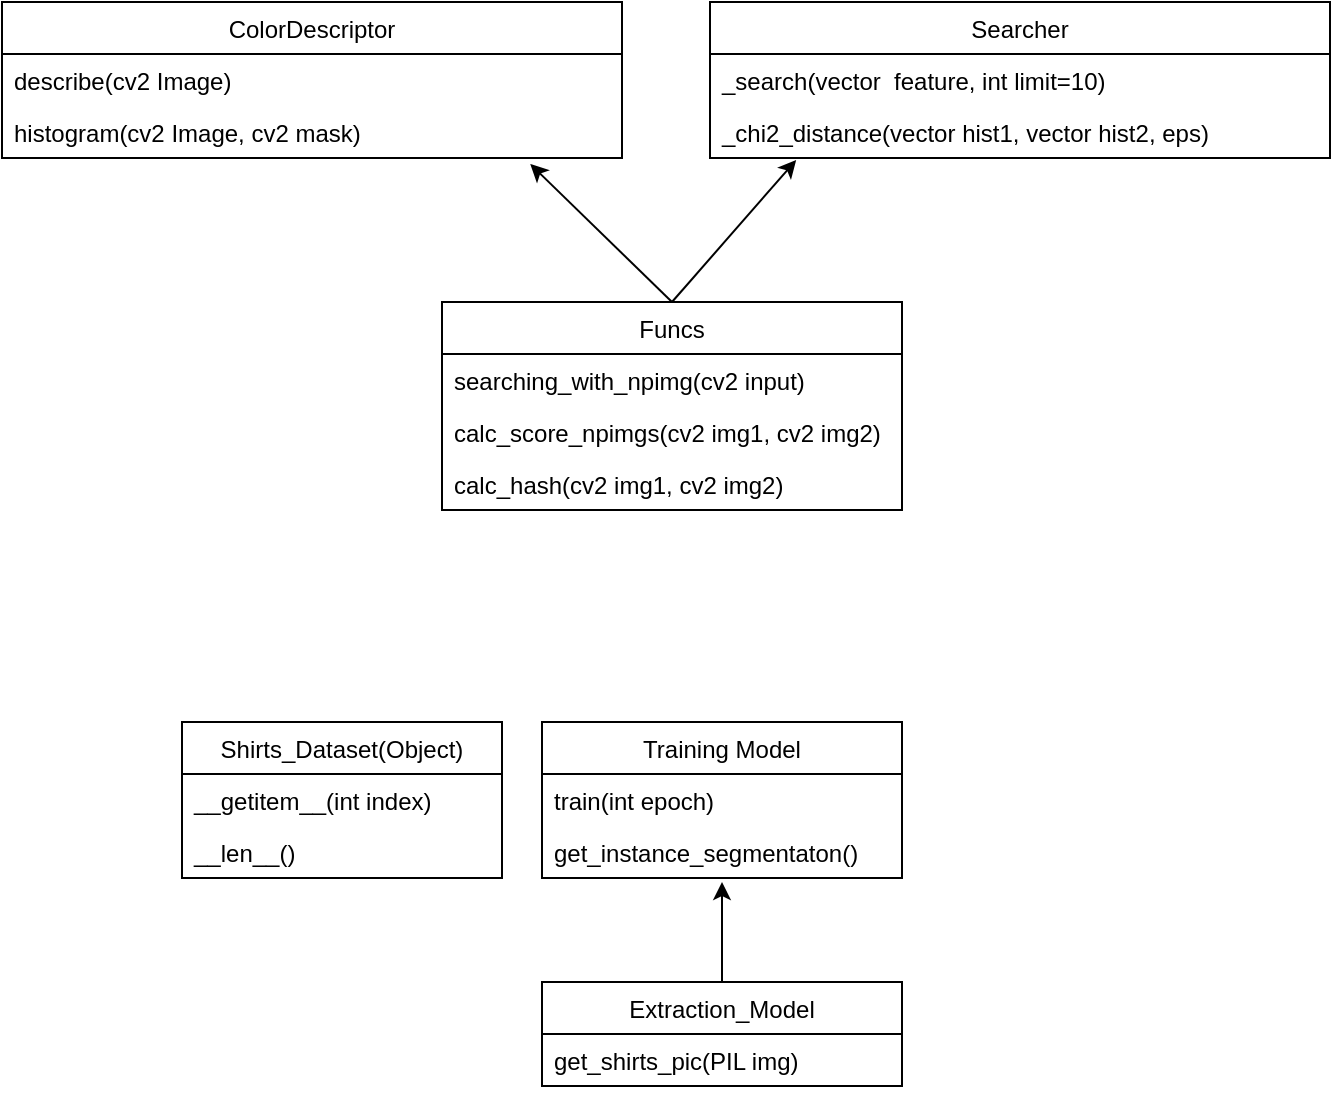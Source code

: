 <mxfile version="14.7.6" type="github">
  <diagram id="C5RBs43oDa-KdzZeNtuy" name="Page-1">
    <mxGraphModel dx="2000" dy="1162" grid="1" gridSize="10" guides="1" tooltips="1" connect="1" arrows="1" fold="1" page="1" pageScale="1" pageWidth="827" pageHeight="1169" math="0" shadow="0">
      <root>
        <mxCell id="WIyWlLk6GJQsqaUBKTNV-0" />
        <mxCell id="WIyWlLk6GJQsqaUBKTNV-1" parent="WIyWlLk6GJQsqaUBKTNV-0" />
        <mxCell id="3C_X9C0Oyn_ExHCjEzzd-2" value="ColorDescriptor" style="swimlane;fontStyle=0;childLayout=stackLayout;horizontal=1;startSize=26;horizontalStack=0;resizeParent=1;resizeParentMax=0;resizeLast=0;collapsible=1;marginBottom=0;" vertex="1" parent="WIyWlLk6GJQsqaUBKTNV-1">
          <mxGeometry x="40" y="30" width="310" height="78" as="geometry" />
        </mxCell>
        <mxCell id="3C_X9C0Oyn_ExHCjEzzd-3" value="describe(cv2 Image)" style="text;strokeColor=none;fillColor=none;align=left;verticalAlign=top;spacingLeft=4;spacingRight=4;overflow=hidden;rotatable=0;points=[[0,0.5],[1,0.5]];portConstraint=eastwest;" vertex="1" parent="3C_X9C0Oyn_ExHCjEzzd-2">
          <mxGeometry y="26" width="310" height="26" as="geometry" />
        </mxCell>
        <mxCell id="3C_X9C0Oyn_ExHCjEzzd-4" value="histogram(cv2 Image, cv2 mask)" style="text;strokeColor=none;fillColor=none;align=left;verticalAlign=top;spacingLeft=4;spacingRight=4;overflow=hidden;rotatable=0;points=[[0,0.5],[1,0.5]];portConstraint=eastwest;" vertex="1" parent="3C_X9C0Oyn_ExHCjEzzd-2">
          <mxGeometry y="52" width="310" height="26" as="geometry" />
        </mxCell>
        <mxCell id="3C_X9C0Oyn_ExHCjEzzd-6" value="Searcher" style="swimlane;fontStyle=0;childLayout=stackLayout;horizontal=1;startSize=26;horizontalStack=0;resizeParent=1;resizeParentMax=0;resizeLast=0;collapsible=1;marginBottom=0;" vertex="1" parent="WIyWlLk6GJQsqaUBKTNV-1">
          <mxGeometry x="394" y="30" width="310" height="78" as="geometry" />
        </mxCell>
        <mxCell id="3C_X9C0Oyn_ExHCjEzzd-7" value="_search(vector  feature, int limit=10)" style="text;strokeColor=none;fillColor=none;align=left;verticalAlign=top;spacingLeft=4;spacingRight=4;overflow=hidden;rotatable=0;points=[[0,0.5],[1,0.5]];portConstraint=eastwest;" vertex="1" parent="3C_X9C0Oyn_ExHCjEzzd-6">
          <mxGeometry y="26" width="310" height="26" as="geometry" />
        </mxCell>
        <mxCell id="3C_X9C0Oyn_ExHCjEzzd-8" value="_chi2_distance(vector hist1, vector hist2, eps)" style="text;strokeColor=none;fillColor=none;align=left;verticalAlign=top;spacingLeft=4;spacingRight=4;overflow=hidden;rotatable=0;points=[[0,0.5],[1,0.5]];portConstraint=eastwest;" vertex="1" parent="3C_X9C0Oyn_ExHCjEzzd-6">
          <mxGeometry y="52" width="310" height="26" as="geometry" />
        </mxCell>
        <mxCell id="3C_X9C0Oyn_ExHCjEzzd-10" value="Funcs" style="swimlane;fontStyle=0;childLayout=stackLayout;horizontal=1;startSize=26;horizontalStack=0;resizeParent=1;resizeParentMax=0;resizeLast=0;collapsible=1;marginBottom=0;" vertex="1" parent="WIyWlLk6GJQsqaUBKTNV-1">
          <mxGeometry x="260" y="180" width="230" height="104" as="geometry" />
        </mxCell>
        <mxCell id="3C_X9C0Oyn_ExHCjEzzd-11" value="searching_with_npimg(cv2 input)" style="text;strokeColor=none;fillColor=none;align=left;verticalAlign=top;spacingLeft=4;spacingRight=4;overflow=hidden;rotatable=0;points=[[0,0.5],[1,0.5]];portConstraint=eastwest;" vertex="1" parent="3C_X9C0Oyn_ExHCjEzzd-10">
          <mxGeometry y="26" width="230" height="26" as="geometry" />
        </mxCell>
        <mxCell id="3C_X9C0Oyn_ExHCjEzzd-12" value="calc_score_npimgs(cv2 img1, cv2 img2)" style="text;strokeColor=none;fillColor=none;align=left;verticalAlign=top;spacingLeft=4;spacingRight=4;overflow=hidden;rotatable=0;points=[[0,0.5],[1,0.5]];portConstraint=eastwest;" vertex="1" parent="3C_X9C0Oyn_ExHCjEzzd-10">
          <mxGeometry y="52" width="230" height="26" as="geometry" />
        </mxCell>
        <mxCell id="3C_X9C0Oyn_ExHCjEzzd-13" value="calc_hash(cv2 img1, cv2 img2)" style="text;strokeColor=none;fillColor=none;align=left;verticalAlign=top;spacingLeft=4;spacingRight=4;overflow=hidden;rotatable=0;points=[[0,0.5],[1,0.5]];portConstraint=eastwest;" vertex="1" parent="3C_X9C0Oyn_ExHCjEzzd-10">
          <mxGeometry y="78" width="230" height="26" as="geometry" />
        </mxCell>
        <mxCell id="3C_X9C0Oyn_ExHCjEzzd-17" value="" style="endArrow=classic;html=1;exitX=0.5;exitY=0;exitDx=0;exitDy=0;entryX=0.139;entryY=1.038;entryDx=0;entryDy=0;entryPerimeter=0;" edge="1" parent="WIyWlLk6GJQsqaUBKTNV-1" source="3C_X9C0Oyn_ExHCjEzzd-10" target="3C_X9C0Oyn_ExHCjEzzd-8">
          <mxGeometry width="50" height="50" relative="1" as="geometry">
            <mxPoint x="394" y="334" as="sourcePoint" />
            <mxPoint x="444" y="284" as="targetPoint" />
          </mxGeometry>
        </mxCell>
        <mxCell id="3C_X9C0Oyn_ExHCjEzzd-18" value="" style="endArrow=classic;html=1;exitX=0.5;exitY=0;exitDx=0;exitDy=0;entryX=0.852;entryY=1.115;entryDx=0;entryDy=0;entryPerimeter=0;" edge="1" parent="WIyWlLk6GJQsqaUBKTNV-1" source="3C_X9C0Oyn_ExHCjEzzd-10" target="3C_X9C0Oyn_ExHCjEzzd-4">
          <mxGeometry width="50" height="50" relative="1" as="geometry">
            <mxPoint x="340" y="370" as="sourcePoint" />
            <mxPoint x="390" y="320" as="targetPoint" />
          </mxGeometry>
        </mxCell>
        <mxCell id="3C_X9C0Oyn_ExHCjEzzd-19" value="Extraction_Model" style="swimlane;fontStyle=0;childLayout=stackLayout;horizontal=1;startSize=26;horizontalStack=0;resizeParent=1;resizeParentMax=0;resizeLast=0;collapsible=1;marginBottom=0;" vertex="1" parent="WIyWlLk6GJQsqaUBKTNV-1">
          <mxGeometry x="310" y="520" width="180" height="52" as="geometry" />
        </mxCell>
        <mxCell id="3C_X9C0Oyn_ExHCjEzzd-20" value="get_shirts_pic(PIL img)" style="text;strokeColor=none;fillColor=none;align=left;verticalAlign=top;spacingLeft=4;spacingRight=4;overflow=hidden;rotatable=0;points=[[0,0.5],[1,0.5]];portConstraint=eastwest;" vertex="1" parent="3C_X9C0Oyn_ExHCjEzzd-19">
          <mxGeometry y="26" width="180" height="26" as="geometry" />
        </mxCell>
        <mxCell id="3C_X9C0Oyn_ExHCjEzzd-23" value="Shirts_Dataset(Object)" style="swimlane;fontStyle=0;childLayout=stackLayout;horizontal=1;startSize=26;horizontalStack=0;resizeParent=1;resizeParentMax=0;resizeLast=0;collapsible=1;marginBottom=0;" vertex="1" parent="WIyWlLk6GJQsqaUBKTNV-1">
          <mxGeometry x="130" y="390" width="160" height="78" as="geometry" />
        </mxCell>
        <mxCell id="3C_X9C0Oyn_ExHCjEzzd-24" value="__getitem__(int index)" style="text;strokeColor=none;fillColor=none;align=left;verticalAlign=top;spacingLeft=4;spacingRight=4;overflow=hidden;rotatable=0;points=[[0,0.5],[1,0.5]];portConstraint=eastwest;" vertex="1" parent="3C_X9C0Oyn_ExHCjEzzd-23">
          <mxGeometry y="26" width="160" height="26" as="geometry" />
        </mxCell>
        <mxCell id="3C_X9C0Oyn_ExHCjEzzd-25" value="__len__()" style="text;strokeColor=none;fillColor=none;align=left;verticalAlign=top;spacingLeft=4;spacingRight=4;overflow=hidden;rotatable=0;points=[[0,0.5],[1,0.5]];portConstraint=eastwest;" vertex="1" parent="3C_X9C0Oyn_ExHCjEzzd-23">
          <mxGeometry y="52" width="160" height="26" as="geometry" />
        </mxCell>
        <mxCell id="3C_X9C0Oyn_ExHCjEzzd-27" value="Training Model" style="swimlane;fontStyle=0;childLayout=stackLayout;horizontal=1;startSize=26;horizontalStack=0;resizeParent=1;resizeParentMax=0;resizeLast=0;collapsible=1;marginBottom=0;" vertex="1" parent="WIyWlLk6GJQsqaUBKTNV-1">
          <mxGeometry x="310" y="390" width="180" height="78" as="geometry" />
        </mxCell>
        <mxCell id="3C_X9C0Oyn_ExHCjEzzd-28" value="train(int epoch)" style="text;strokeColor=none;fillColor=none;align=left;verticalAlign=top;spacingLeft=4;spacingRight=4;overflow=hidden;rotatable=0;points=[[0,0.5],[1,0.5]];portConstraint=eastwest;" vertex="1" parent="3C_X9C0Oyn_ExHCjEzzd-27">
          <mxGeometry y="26" width="180" height="26" as="geometry" />
        </mxCell>
        <mxCell id="3C_X9C0Oyn_ExHCjEzzd-29" value="get_instance_segmentaton()" style="text;strokeColor=none;fillColor=none;align=left;verticalAlign=top;spacingLeft=4;spacingRight=4;overflow=hidden;rotatable=0;points=[[0,0.5],[1,0.5]];portConstraint=eastwest;" vertex="1" parent="3C_X9C0Oyn_ExHCjEzzd-27">
          <mxGeometry y="52" width="180" height="26" as="geometry" />
        </mxCell>
        <mxCell id="3C_X9C0Oyn_ExHCjEzzd-31" value="" style="endArrow=classic;html=1;exitX=0.5;exitY=0;exitDx=0;exitDy=0;" edge="1" parent="WIyWlLk6GJQsqaUBKTNV-1" source="3C_X9C0Oyn_ExHCjEzzd-19">
          <mxGeometry width="50" height="50" relative="1" as="geometry">
            <mxPoint x="350" y="610" as="sourcePoint" />
            <mxPoint x="400" y="470" as="targetPoint" />
          </mxGeometry>
        </mxCell>
      </root>
    </mxGraphModel>
  </diagram>
</mxfile>
